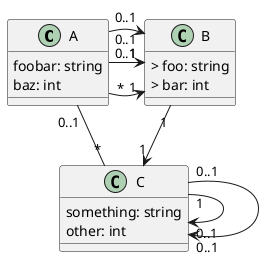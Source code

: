 @startuml
class A {
  foobar: string
  baz: int
}

class B{
  > foo: string
  > bar: int
}

class C{
  something: string
  other: int
}

A "*" -> "1" B
A "0..1" -> "1" B
A "0..1" -> "0..1" B
B "1" -> "1" C
C "1" -> "0..1" C
C "0..1" -> "0..1" C
C "*" -- "0..1" A
@enduml